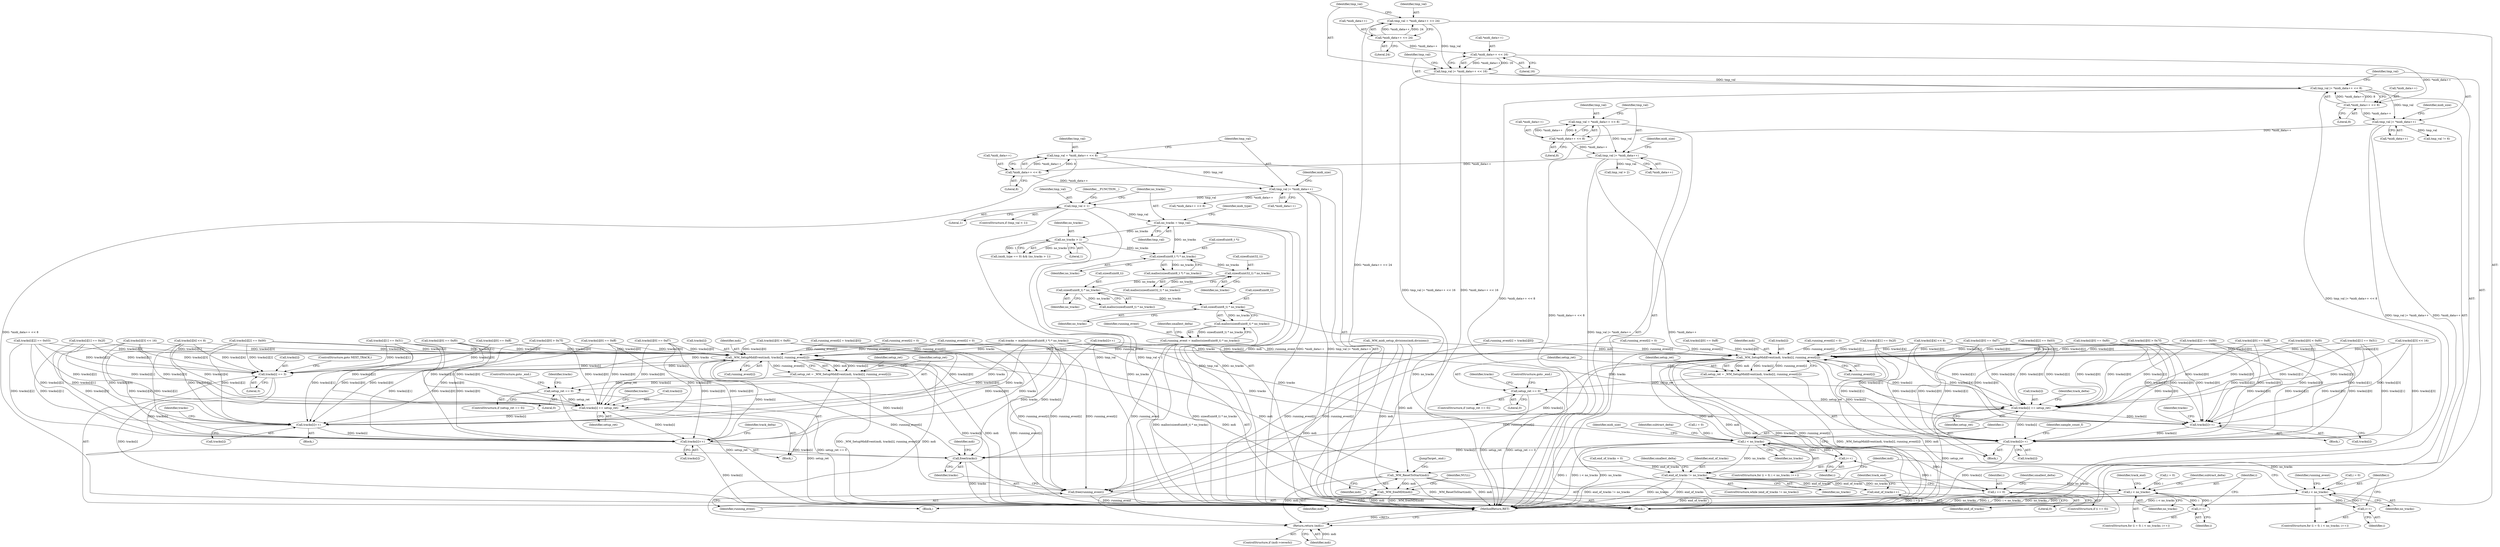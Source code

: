 digraph "0_wildmidi_660b513d99bced8783a4a5984ac2f742c74ebbdd_1@API" {
"1000419" [label="(Call,sizeof(uint8_t) * no_tracks)"];
"1000412" [label="(Call,sizeof(uint8_t) * no_tracks)"];
"1000405" [label="(Call,sizeof(uint32_t) * no_tracks)"];
"1000398" [label="(Call,sizeof(uint8_t *) * no_tracks)"];
"1000344" [label="(Call,no_tracks > 1)"];
"1000336" [label="(Call,no_tracks = tmp_val)"];
"1000324" [label="(Call,tmp_val < 1)"];
"1000315" [label="(Call,tmp_val |= *midi_data++)"];
"1000308" [label="(Call,tmp_val = *midi_data++ << 8)"];
"1000310" [label="(Call,*midi_data++ << 8)"];
"1000284" [label="(Call,tmp_val |= *midi_data++)"];
"1000277" [label="(Call,tmp_val = *midi_data++ << 8)"];
"1000279" [label="(Call,*midi_data++ << 8)"];
"1000256" [label="(Call,tmp_val |= *midi_data++)"];
"1000249" [label="(Call,tmp_val |= *midi_data++ << 8)"];
"1000242" [label="(Call,tmp_val |= *midi_data++ << 16)"];
"1000235" [label="(Call,tmp_val = *midi_data++ << 24)"];
"1000237" [label="(Call,*midi_data++ << 24)"];
"1000244" [label="(Call,*midi_data++ << 16)"];
"1000251" [label="(Call,*midi_data++ << 8)"];
"1000418" [label="(Call,malloc(sizeof(uint8_t) * no_tracks))"];
"1000416" [label="(Call,running_event = malloc(sizeof(uint8_t) * no_tracks))"];
"1000763" [label="(Call,_WM_SetupMidiEvent(mdi, tracks[i], running_event[i]))"];
"1000761" [label="(Call,setup_ret = _WM_SetupMidiEvent(mdi, tracks[i], running_event[i]))"];
"1000772" [label="(Call,setup_ret == 0)"];
"1000926" [label="(Call,tracks[i] += setup_ret)"];
"1000957" [label="(Call,tracks[i]++)"];
"1000983" [label="(Call,tracks[i]++)"];
"1001423" [label="(Call,free(tracks))"];
"1000860" [label="(Call,tracks[i] += 3)"];
"1001412" [label="(Call,_WM_ResetToStart(mdi))"];
"1001429" [label="(Return,return (mdi);)"];
"1001431" [label="(Call,_WM_freeMDI(mdi))"];
"1001421" [label="(Call,free(running_event))"];
"1001086" [label="(Call,_WM_SetupMidiEvent(mdi, tracks[i], running_event[i]))"];
"1001084" [label="(Call,setup_ret = _WM_SetupMidiEvent(mdi, tracks[i], running_event[i]))"];
"1001095" [label="(Call,setup_ret == 0)"];
"1001242" [label="(Call,tracks[i] += setup_ret)"];
"1001278" [label="(Call,tracks[i]++)"];
"1001304" [label="(Call,tracks[i]++)"];
"1000430" [label="(Call,i < no_tracks)"];
"1000433" [label="(Call,i++)"];
"1000648" [label="(Call,i == 0)"];
"1000706" [label="(Call,end_of_tracks != no_tracks)"];
"1000717" [label="(Call,i < no_tracks)"];
"1000720" [label="(Call,i++)"];
"1000853" [label="(Call,end_of_tracks++)"];
"1001071" [label="(Call,i < no_tracks)"];
"1001074" [label="(Call,i++)"];
"1001427" [label="(Identifier,mdi)"];
"1001091" [label="(Call,running_event[i])"];
"1000869" [label="(Call,tracks[i][0] == 0xff)"];
"1000624" [label="(Call,tracks[i]++)"];
"1001278" [label="(Call,tracks[i]++)"];
"1000249" [label="(Call,tmp_val |= *midi_data++ << 8)"];
"1000422" [label="(Identifier,no_tracks)"];
"1000245" [label="(Call,*midi_data++)"];
"1000707" [label="(Identifier,end_of_tracks)"];
"1000392" [label="(Call,_WM_midi_setup_divisions(mdi,divisions))"];
"1000257" [label="(Identifier,tmp_val)"];
"1000250" [label="(Identifier,tmp_val)"];
"1001309" [label="(Identifier,sample_count_f)"];
"1000280" [label="(Call,*midi_data++)"];
"1000406" [label="(Call,sizeof(uint32_t))"];
"1001083" [label="(Block,)"];
"1000725" [label="(Identifier,track_end)"];
"1000772" [label="(Call,setup_ret == 0)"];
"1000830" [label="(Call,tracks[i][0] == 0xff)"];
"1001185" [label="(Call,tracks[i][0] == 0xff)"];
"1001085" [label="(Identifier,setup_ret)"];
"1000717" [label="(Call,i < no_tracks)"];
"1000795" [label="(Call,running_event[i] = tracks[i][0])"];
"1000345" [label="(Identifier,no_tracks)"];
"1001412" [label="(Call,_WM_ResetToStart(mdi))"];
"1000854" [label="(Identifier,end_of_tracks)"];
"1000398" [label="(Call,sizeof(uint8_t *) * no_tracks)"];
"1000419" [label="(Call,sizeof(uint8_t) * no_tracks)"];
"1000930" [label="(Identifier,setup_ret)"];
"1000940" [label="(Block,)"];
"1000278" [label="(Identifier,tmp_val)"];
"1000426" [label="(ControlStructure,for (i = 0; i < no_tracks; i++))"];
"1001429" [label="(Return,return (mdi);)"];
"1000344" [label="(Call,no_tracks > 1)"];
"1000903" [label="(Call,tracks[i][4] << 8)"];
"1000964" [label="(Identifier,tracks)"];
"1001422" [label="(Identifier,running_event)"];
"1000652" [label="(Identifier,smallest_delta)"];
"1000853" [label="(Call,end_of_tracks++)"];
"1000860" [label="(Call,tracks[i] += 3)"];
"1000438" [label="(Identifier,midi_size)"];
"1000771" [label="(ControlStructure,if (setup_ret == 0))"];
"1001211" [label="(Call,tracks[i][3] << 16)"];
"1000434" [label="(Identifier,i)"];
"1001095" [label="(Call,setup_ret == 0)"];
"1000293" [label="(Call,tmp_val > 2)"];
"1001104" [label="(Identifier,tracks)"];
"1000570" [label="(Call,running_event[i] = 0)"];
"1001110" [label="(Call,tracks[i][0] < 0xf0)"];
"1000657" [label="(Identifier,subtract_delta)"];
"1001425" [label="(ControlStructure,if (mdi->reverb))"];
"1000430" [label="(Call,i < no_tracks)"];
"1000340" [label="(Call,(midi_type == 0) && (no_tracks > 1))"];
"1000814" [label="(Call,tracks[i][0] == 0xf7)"];
"1000243" [label="(Identifier,tmp_val)"];
"1001087" [label="(Identifier,mdi)"];
"1001219" [label="(Call,tracks[i][4] << 8)"];
"1000649" [label="(Identifier,i)"];
"1000895" [label="(Call,tracks[i][3] << 16)"];
"1000277" [label="(Call,tmp_val = *midi_data++ << 8)"];
"1000865" [label="(ControlStructure,goto NEXT_TRACK;)"];
"1000286" [label="(Call,*midi_data++)"];
"1000719" [label="(Identifier,no_tracks)"];
"1001137" [label="(Call,tracks[i][0] == 0xf7)"];
"1000647" [label="(ControlStructure,if (i == 0))"];
"1000236" [label="(Identifier,tmp_val)"];
"1000418" [label="(Call,malloc(sizeof(uint8_t) * no_tracks))"];
"1000309" [label="(Identifier,tmp_val)"];
"1000283" [label="(Literal,8)"];
"1001086" [label="(Call,_WM_SetupMidiEvent(mdi, tracks[i], running_event[i]))"];
"1001423" [label="(Call,free(tracks))"];
"1001097" [label="(Literal,0)"];
"1000761" [label="(Call,setup_ret = _WM_SetupMidiEvent(mdi, tracks[i], running_event[i]))"];
"1000329" [label="(Identifier,__FUNCTION__)"];
"1000290" [label="(Identifier,midi_size)"];
"1000958" [label="(Call,tracks[i])"];
"1000714" [label="(Call,i = 0)"];
"1000412" [label="(Call,sizeof(uint8_t) * no_tracks)"];
"1000417" [label="(Identifier,running_event)"];
"1001161" [label="(Call,tracks[i][1] == 0x2f)"];
"1001243" [label="(Call,tracks[i])"];
"1000323" [label="(ControlStructure,if (tmp_val < 1))"];
"1000427" [label="(Call,i = 0)"];
"1001084" [label="(Call,setup_ret = _WM_SetupMidiEvent(mdi, tracks[i], running_event[i]))"];
"1000432" [label="(Identifier,no_tracks)"];
"1000411" [label="(Call,malloc(sizeof(uint8_t) * no_tracks))"];
"1001435" [label="(MethodReturn,RET)"];
"1001434" [label="(Identifier,NULL)"];
"1001077" [label="(Call,running_event[i] = 0)"];
"1000346" [label="(Literal,1)"];
"1001242" [label="(Call,tracks[i] += setup_ret)"];
"1000399" [label="(Call,sizeof(uint8_t *))"];
"1000284" [label="(Call,tmp_val |= *midi_data++)"];
"1001193" [label="(Call,tracks[i][1] == 0x51)"];
"1001068" [label="(Call,i = 0)"];
"1000244" [label="(Call,*midi_data++ << 16)"];
"1000235" [label="(Call,tmp_val = *midi_data++ << 24)"];
"1000237" [label="(Call,*midi_data++ << 24)"];
"1000989" [label="(Identifier,track_delta)"];
"1001153" [label="(Call,tracks[i][0] == 0xff)"];
"1001246" [label="(Identifier,setup_ret)"];
"1000342" [label="(Identifier,midi_type)"];
"1000251" [label="(Call,*midi_data++ << 8)"];
"1001249" [label="(Identifier,track_delta)"];
"1000324" [label="(Call,tmp_val < 1)"];
"1000762" [label="(Identifier,setup_ret)"];
"1000401" [label="(Identifier,no_tracks)"];
"1000129" [label="(Call,end_of_tracks = 0)"];
"1000311" [label="(Call,*midi_data++)"];
"1000845" [label="(Call,tracks[i][2] == 0x00)"];
"1000773" [label="(Identifier,setup_ret)"];
"1000852" [label="(Block,)"];
"1000774" [label="(Literal,0)"];
"1000424" [label="(Identifier,smallest_delta)"];
"1000413" [label="(Call,sizeof(uint8_t))"];
"1001368" [label="(Identifier,mdi)"];
"1000315" [label="(Call,tmp_val |= *midi_data++)"];
"1000279" [label="(Call,*midi_data++ << 8)"];
"1000317" [label="(Call,*midi_data++)"];
"1000122" [label="(Block,)"];
"1000708" [label="(Identifier,no_tracks)"];
"1000957" [label="(Call,tracks[i]++)"];
"1000711" [label="(Identifier,smallest_delta)"];
"1000395" [label="(Call,tracks = malloc(sizeof(uint8_t *) * no_tracks))"];
"1000256" [label="(Call,tmp_val |= *midi_data++)"];
"1000648" [label="(Call,i == 0)"];
"1000358" [label="(Call,*midi_data++ << 8)"];
"1000861" [label="(Call,tracks[i])"];
"1001200" [label="(Call,tracks[i][2] == 0x03)"];
"1000314" [label="(Literal,8)"];
"1000926" [label="(Call,tracks[i] += setup_ret)"];
"1001099" [label="(ControlStructure,goto _end;)"];
"1000338" [label="(Identifier,tmp_val)"];
"1001424" [label="(Identifier,tracks)"];
"1000713" [label="(ControlStructure,for (i = 0; i < no_tracks; i++))"];
"1001075" [label="(Identifier,i)"];
"1001101" [label="(Call,tracks[i][0] > 0x7f)"];
"1001118" [label="(Call,running_event[i] = tracks[i][0])"];
"1000310" [label="(Call,*midi_data++ << 8)"];
"1000822" [label="(Call,running_event[i] = 0)"];
"1001431" [label="(Call,_WM_freeMDI(mdi))"];
"1000807" [label="(Call,tracks[i][0] == 0xf0)"];
"1000927" [label="(Call,tracks[i])"];
"1001261" [label="(Block,)"];
"1000650" [label="(Literal,0)"];
"1000778" [label="(Call,tracks[i][0] > 0x7f)"];
"1000983" [label="(Call,tracks[i]++)"];
"1000325" [label="(Identifier,tmp_val)"];
"1001413" [label="(Identifier,mdi)"];
"1000431" [label="(Identifier,i)"];
"1001009" [label="(Identifier,subtract_delta)"];
"1000248" [label="(Literal,16)"];
"1000877" [label="(Call,tracks[i][1] == 0x51)"];
"1000864" [label="(Literal,3)"];
"1001168" [label="(Call,tracks[i][2] == 0x00)"];
"1000705" [label="(ControlStructure,while (end_of_tracks != no_tracks))"];
"1001096" [label="(Identifier,setup_ret)"];
"1001072" [label="(Identifier,i)"];
"1000397" [label="(Call,malloc(sizeof(uint8_t *) * no_tracks))"];
"1000768" [label="(Call,running_event[i])"];
"1000765" [label="(Call,tracks[i])"];
"1000781" [label="(Identifier,tracks)"];
"1000326" [label="(Literal,1)"];
"1000706" [label="(Call,end_of_tracks != no_tracks)"];
"1000265" [label="(Call,tmp_val != 6)"];
"1000433" [label="(Call,i++)"];
"1001071" [label="(Call,i < no_tracks)"];
"1000984" [label="(Call,tracks[i])"];
"1001130" [label="(Call,tracks[i][0] == 0xf0)"];
"1000415" [label="(Identifier,no_tracks)"];
"1000720" [label="(Call,i++)"];
"1000416" [label="(Call,running_event = malloc(sizeof(uint8_t) * no_tracks))"];
"1001304" [label="(Call,tracks[i]++)"];
"1000760" [label="(Block,)"];
"1001432" [label="(Identifier,mdi)"];
"1000935" [label="(Identifier,tracks)"];
"1000884" [label="(Call,tracks[i][2] == 0x03)"];
"1000776" [label="(ControlStructure,goto _end;)"];
"1001279" [label="(Call,tracks[i])"];
"1001067" [label="(ControlStructure,for (i = 0; i < no_tracks; i++))"];
"1001414" [label="(JumpTarget,_end:)"];
"1000838" [label="(Call,tracks[i][1] == 0x2f)"];
"1001430" [label="(Identifier,mdi)"];
"1001079" [label="(Identifier,running_event)"];
"1000242" [label="(Call,tmp_val |= *midi_data++ << 16)"];
"1000857" [label="(Identifier,track_end)"];
"1001088" [label="(Call,tracks[i])"];
"1000262" [label="(Identifier,midi_size)"];
"1001094" [label="(ControlStructure,if (setup_ret == 0))"];
"1000763" [label="(Call,_WM_SetupMidiEvent(mdi, tracks[i], running_event[i]))"];
"1001073" [label="(Identifier,no_tracks)"];
"1000258" [label="(Call,*midi_data++)"];
"1001421" [label="(Call,free(running_event))"];
"1000787" [label="(Call,tracks[i][0] < 0xf0)"];
"1000404" [label="(Call,malloc(sizeof(uint32_t) * no_tracks))"];
"1000721" [label="(Identifier,i)"];
"1000241" [label="(Literal,24)"];
"1000238" [label="(Call,*midi_data++)"];
"1000408" [label="(Identifier,no_tracks)"];
"1000337" [label="(Identifier,no_tracks)"];
"1000308" [label="(Call,tmp_val = *midi_data++ << 8)"];
"1001305" [label="(Call,tracks[i])"];
"1001285" [label="(Identifier,tracks)"];
"1000316" [label="(Identifier,tmp_val)"];
"1000321" [label="(Identifier,midi_size)"];
"1000285" [label="(Identifier,tmp_val)"];
"1000252" [label="(Call,*midi_data++)"];
"1000718" [label="(Identifier,i)"];
"1000336" [label="(Call,no_tracks = tmp_val)"];
"1001145" [label="(Call,running_event[i] = 0)"];
"1001074" [label="(Call,i++)"];
"1000420" [label="(Call,sizeof(uint8_t))"];
"1000764" [label="(Identifier,mdi)"];
"1000255" [label="(Literal,8)"];
"1000405" [label="(Call,sizeof(uint32_t) * no_tracks)"];
"1000419" -> "1000418"  [label="AST: "];
"1000419" -> "1000422"  [label="CFG: "];
"1000420" -> "1000419"  [label="AST: "];
"1000422" -> "1000419"  [label="AST: "];
"1000418" -> "1000419"  [label="CFG: "];
"1000419" -> "1000418"  [label="DDG: no_tracks"];
"1000412" -> "1000419"  [label="DDG: no_tracks"];
"1000419" -> "1000430"  [label="DDG: no_tracks"];
"1000412" -> "1000411"  [label="AST: "];
"1000412" -> "1000415"  [label="CFG: "];
"1000413" -> "1000412"  [label="AST: "];
"1000415" -> "1000412"  [label="AST: "];
"1000411" -> "1000412"  [label="CFG: "];
"1000412" -> "1000411"  [label="DDG: no_tracks"];
"1000405" -> "1000412"  [label="DDG: no_tracks"];
"1000405" -> "1000404"  [label="AST: "];
"1000405" -> "1000408"  [label="CFG: "];
"1000406" -> "1000405"  [label="AST: "];
"1000408" -> "1000405"  [label="AST: "];
"1000404" -> "1000405"  [label="CFG: "];
"1000405" -> "1000404"  [label="DDG: no_tracks"];
"1000398" -> "1000405"  [label="DDG: no_tracks"];
"1000398" -> "1000397"  [label="AST: "];
"1000398" -> "1000401"  [label="CFG: "];
"1000399" -> "1000398"  [label="AST: "];
"1000401" -> "1000398"  [label="AST: "];
"1000397" -> "1000398"  [label="CFG: "];
"1000398" -> "1000397"  [label="DDG: no_tracks"];
"1000344" -> "1000398"  [label="DDG: no_tracks"];
"1000336" -> "1000398"  [label="DDG: no_tracks"];
"1000344" -> "1000340"  [label="AST: "];
"1000344" -> "1000346"  [label="CFG: "];
"1000345" -> "1000344"  [label="AST: "];
"1000346" -> "1000344"  [label="AST: "];
"1000340" -> "1000344"  [label="CFG: "];
"1000344" -> "1001435"  [label="DDG: no_tracks"];
"1000344" -> "1000340"  [label="DDG: no_tracks"];
"1000344" -> "1000340"  [label="DDG: 1"];
"1000336" -> "1000344"  [label="DDG: no_tracks"];
"1000336" -> "1000122"  [label="AST: "];
"1000336" -> "1000338"  [label="CFG: "];
"1000337" -> "1000336"  [label="AST: "];
"1000338" -> "1000336"  [label="AST: "];
"1000342" -> "1000336"  [label="CFG: "];
"1000336" -> "1001435"  [label="DDG: tmp_val"];
"1000336" -> "1001435"  [label="DDG: no_tracks"];
"1000324" -> "1000336"  [label="DDG: tmp_val"];
"1000324" -> "1000323"  [label="AST: "];
"1000324" -> "1000326"  [label="CFG: "];
"1000325" -> "1000324"  [label="AST: "];
"1000326" -> "1000324"  [label="AST: "];
"1000329" -> "1000324"  [label="CFG: "];
"1000337" -> "1000324"  [label="CFG: "];
"1000324" -> "1001435"  [label="DDG: tmp_val < 1"];
"1000324" -> "1001435"  [label="DDG: tmp_val"];
"1000315" -> "1000324"  [label="DDG: tmp_val"];
"1000315" -> "1000122"  [label="AST: "];
"1000315" -> "1000317"  [label="CFG: "];
"1000316" -> "1000315"  [label="AST: "];
"1000317" -> "1000315"  [label="AST: "];
"1000321" -> "1000315"  [label="CFG: "];
"1000315" -> "1001435"  [label="DDG: tmp_val |= *midi_data++"];
"1000315" -> "1001435"  [label="DDG: *midi_data++"];
"1000308" -> "1000315"  [label="DDG: tmp_val"];
"1000310" -> "1000315"  [label="DDG: *midi_data++"];
"1000315" -> "1000358"  [label="DDG: *midi_data++"];
"1000308" -> "1000122"  [label="AST: "];
"1000308" -> "1000310"  [label="CFG: "];
"1000309" -> "1000308"  [label="AST: "];
"1000310" -> "1000308"  [label="AST: "];
"1000316" -> "1000308"  [label="CFG: "];
"1000308" -> "1001435"  [label="DDG: *midi_data++ << 8"];
"1000310" -> "1000308"  [label="DDG: *midi_data++"];
"1000310" -> "1000308"  [label="DDG: 8"];
"1000310" -> "1000314"  [label="CFG: "];
"1000311" -> "1000310"  [label="AST: "];
"1000314" -> "1000310"  [label="AST: "];
"1000284" -> "1000310"  [label="DDG: *midi_data++"];
"1000284" -> "1000122"  [label="AST: "];
"1000284" -> "1000286"  [label="CFG: "];
"1000285" -> "1000284"  [label="AST: "];
"1000286" -> "1000284"  [label="AST: "];
"1000290" -> "1000284"  [label="CFG: "];
"1000284" -> "1001435"  [label="DDG: *midi_data++"];
"1000284" -> "1001435"  [label="DDG: tmp_val |= *midi_data++"];
"1000277" -> "1000284"  [label="DDG: tmp_val"];
"1000279" -> "1000284"  [label="DDG: *midi_data++"];
"1000284" -> "1000293"  [label="DDG: tmp_val"];
"1000277" -> "1000122"  [label="AST: "];
"1000277" -> "1000279"  [label="CFG: "];
"1000278" -> "1000277"  [label="AST: "];
"1000279" -> "1000277"  [label="AST: "];
"1000285" -> "1000277"  [label="CFG: "];
"1000277" -> "1001435"  [label="DDG: *midi_data++ << 8"];
"1000279" -> "1000277"  [label="DDG: *midi_data++"];
"1000279" -> "1000277"  [label="DDG: 8"];
"1000279" -> "1000283"  [label="CFG: "];
"1000280" -> "1000279"  [label="AST: "];
"1000283" -> "1000279"  [label="AST: "];
"1000256" -> "1000279"  [label="DDG: *midi_data++"];
"1000256" -> "1000122"  [label="AST: "];
"1000256" -> "1000258"  [label="CFG: "];
"1000257" -> "1000256"  [label="AST: "];
"1000258" -> "1000256"  [label="AST: "];
"1000262" -> "1000256"  [label="CFG: "];
"1000256" -> "1001435"  [label="DDG: *midi_data++"];
"1000256" -> "1001435"  [label="DDG: tmp_val |= *midi_data++"];
"1000249" -> "1000256"  [label="DDG: tmp_val"];
"1000251" -> "1000256"  [label="DDG: *midi_data++"];
"1000256" -> "1000265"  [label="DDG: tmp_val"];
"1000249" -> "1000122"  [label="AST: "];
"1000249" -> "1000251"  [label="CFG: "];
"1000250" -> "1000249"  [label="AST: "];
"1000251" -> "1000249"  [label="AST: "];
"1000257" -> "1000249"  [label="CFG: "];
"1000249" -> "1001435"  [label="DDG: *midi_data++ << 8"];
"1000249" -> "1001435"  [label="DDG: tmp_val |= *midi_data++ << 8"];
"1000242" -> "1000249"  [label="DDG: tmp_val"];
"1000251" -> "1000249"  [label="DDG: *midi_data++"];
"1000251" -> "1000249"  [label="DDG: 8"];
"1000242" -> "1000122"  [label="AST: "];
"1000242" -> "1000244"  [label="CFG: "];
"1000243" -> "1000242"  [label="AST: "];
"1000244" -> "1000242"  [label="AST: "];
"1000250" -> "1000242"  [label="CFG: "];
"1000242" -> "1001435"  [label="DDG: tmp_val |= *midi_data++ << 16"];
"1000242" -> "1001435"  [label="DDG: *midi_data++ << 16"];
"1000235" -> "1000242"  [label="DDG: tmp_val"];
"1000244" -> "1000242"  [label="DDG: *midi_data++"];
"1000244" -> "1000242"  [label="DDG: 16"];
"1000235" -> "1000122"  [label="AST: "];
"1000235" -> "1000237"  [label="CFG: "];
"1000236" -> "1000235"  [label="AST: "];
"1000237" -> "1000235"  [label="AST: "];
"1000243" -> "1000235"  [label="CFG: "];
"1000235" -> "1001435"  [label="DDG: *midi_data++ << 24"];
"1000237" -> "1000235"  [label="DDG: *midi_data++"];
"1000237" -> "1000235"  [label="DDG: 24"];
"1000237" -> "1000241"  [label="CFG: "];
"1000238" -> "1000237"  [label="AST: "];
"1000241" -> "1000237"  [label="AST: "];
"1000237" -> "1000244"  [label="DDG: *midi_data++"];
"1000244" -> "1000248"  [label="CFG: "];
"1000245" -> "1000244"  [label="AST: "];
"1000248" -> "1000244"  [label="AST: "];
"1000244" -> "1000251"  [label="DDG: *midi_data++"];
"1000251" -> "1000255"  [label="CFG: "];
"1000252" -> "1000251"  [label="AST: "];
"1000255" -> "1000251"  [label="AST: "];
"1000418" -> "1000416"  [label="AST: "];
"1000416" -> "1000418"  [label="CFG: "];
"1000418" -> "1001435"  [label="DDG: sizeof(uint8_t) * no_tracks"];
"1000418" -> "1000416"  [label="DDG: sizeof(uint8_t) * no_tracks"];
"1000416" -> "1000122"  [label="AST: "];
"1000417" -> "1000416"  [label="AST: "];
"1000424" -> "1000416"  [label="CFG: "];
"1000416" -> "1001435"  [label="DDG: malloc(sizeof(uint8_t) * no_tracks)"];
"1000416" -> "1000763"  [label="DDG: running_event"];
"1000416" -> "1001086"  [label="DDG: running_event"];
"1000416" -> "1001421"  [label="DDG: running_event"];
"1000763" -> "1000761"  [label="AST: "];
"1000763" -> "1000768"  [label="CFG: "];
"1000764" -> "1000763"  [label="AST: "];
"1000765" -> "1000763"  [label="AST: "];
"1000768" -> "1000763"  [label="AST: "];
"1000761" -> "1000763"  [label="CFG: "];
"1000763" -> "1001435"  [label="DDG: mdi"];
"1000763" -> "1001435"  [label="DDG: tracks[i]"];
"1000763" -> "1001435"  [label="DDG: running_event[i]"];
"1000763" -> "1000761"  [label="DDG: mdi"];
"1000763" -> "1000761"  [label="DDG: tracks[i]"];
"1000763" -> "1000761"  [label="DDG: running_event[i]"];
"1000392" -> "1000763"  [label="DDG: mdi"];
"1000395" -> "1000763"  [label="DDG: tracks"];
"1000983" -> "1000763"  [label="DDG: tracks[i]"];
"1000807" -> "1000763"  [label="DDG: tracks[i][0]"];
"1000869" -> "1000763"  [label="DDG: tracks[i][0]"];
"1000884" -> "1000763"  [label="DDG: tracks[i][2]"];
"1000845" -> "1000763"  [label="DDG: tracks[i][2]"];
"1000814" -> "1000763"  [label="DDG: tracks[i][0]"];
"1000624" -> "1000763"  [label="DDG: tracks[i]"];
"1000838" -> "1000763"  [label="DDG: tracks[i][1]"];
"1000895" -> "1000763"  [label="DDG: tracks[i][3]"];
"1000778" -> "1000763"  [label="DDG: tracks[i][0]"];
"1000860" -> "1000763"  [label="DDG: tracks[i]"];
"1000830" -> "1000763"  [label="DDG: tracks[i][0]"];
"1000877" -> "1000763"  [label="DDG: tracks[i][1]"];
"1000903" -> "1000763"  [label="DDG: tracks[i][4]"];
"1000787" -> "1000763"  [label="DDG: tracks[i][0]"];
"1000570" -> "1000763"  [label="DDG: running_event[i]"];
"1000795" -> "1000763"  [label="DDG: running_event[i]"];
"1000822" -> "1000763"  [label="DDG: running_event[i]"];
"1000763" -> "1000860"  [label="DDG: tracks[i]"];
"1000763" -> "1000926"  [label="DDG: tracks[i]"];
"1000763" -> "1001412"  [label="DDG: mdi"];
"1000763" -> "1001421"  [label="DDG: running_event[i]"];
"1000763" -> "1001423"  [label="DDG: tracks[i]"];
"1000763" -> "1001429"  [label="DDG: mdi"];
"1000763" -> "1001431"  [label="DDG: mdi"];
"1000761" -> "1000760"  [label="AST: "];
"1000762" -> "1000761"  [label="AST: "];
"1000773" -> "1000761"  [label="CFG: "];
"1000761" -> "1001435"  [label="DDG: _WM_SetupMidiEvent(mdi, tracks[i], running_event[i])"];
"1000761" -> "1000772"  [label="DDG: setup_ret"];
"1000772" -> "1000771"  [label="AST: "];
"1000772" -> "1000774"  [label="CFG: "];
"1000773" -> "1000772"  [label="AST: "];
"1000774" -> "1000772"  [label="AST: "];
"1000776" -> "1000772"  [label="CFG: "];
"1000781" -> "1000772"  [label="CFG: "];
"1000772" -> "1001435"  [label="DDG: setup_ret"];
"1000772" -> "1001435"  [label="DDG: setup_ret == 0"];
"1000772" -> "1000926"  [label="DDG: setup_ret"];
"1000926" -> "1000760"  [label="AST: "];
"1000926" -> "1000930"  [label="CFG: "];
"1000927" -> "1000926"  [label="AST: "];
"1000930" -> "1000926"  [label="AST: "];
"1000935" -> "1000926"  [label="CFG: "];
"1000926" -> "1001435"  [label="DDG: setup_ret"];
"1000395" -> "1000926"  [label="DDG: tracks"];
"1000807" -> "1000926"  [label="DDG: tracks[i][0]"];
"1000869" -> "1000926"  [label="DDG: tracks[i][0]"];
"1000884" -> "1000926"  [label="DDG: tracks[i][2]"];
"1000845" -> "1000926"  [label="DDG: tracks[i][2]"];
"1000814" -> "1000926"  [label="DDG: tracks[i][0]"];
"1000838" -> "1000926"  [label="DDG: tracks[i][1]"];
"1000895" -> "1000926"  [label="DDG: tracks[i][3]"];
"1000778" -> "1000926"  [label="DDG: tracks[i][0]"];
"1000877" -> "1000926"  [label="DDG: tracks[i][1]"];
"1000903" -> "1000926"  [label="DDG: tracks[i][4]"];
"1000787" -> "1000926"  [label="DDG: tracks[i][0]"];
"1000926" -> "1000957"  [label="DDG: tracks[i]"];
"1000926" -> "1000983"  [label="DDG: tracks[i]"];
"1000957" -> "1000940"  [label="AST: "];
"1000957" -> "1000958"  [label="CFG: "];
"1000958" -> "1000957"  [label="AST: "];
"1000964" -> "1000957"  [label="CFG: "];
"1000395" -> "1000957"  [label="DDG: tracks"];
"1000807" -> "1000957"  [label="DDG: tracks[i][0]"];
"1000869" -> "1000957"  [label="DDG: tracks[i][0]"];
"1000884" -> "1000957"  [label="DDG: tracks[i][2]"];
"1000845" -> "1000957"  [label="DDG: tracks[i][2]"];
"1000814" -> "1000957"  [label="DDG: tracks[i][0]"];
"1000838" -> "1000957"  [label="DDG: tracks[i][1]"];
"1000895" -> "1000957"  [label="DDG: tracks[i][3]"];
"1000778" -> "1000957"  [label="DDG: tracks[i][0]"];
"1000877" -> "1000957"  [label="DDG: tracks[i][1]"];
"1000903" -> "1000957"  [label="DDG: tracks[i][4]"];
"1000787" -> "1000957"  [label="DDG: tracks[i][0]"];
"1000957" -> "1000983"  [label="DDG: tracks[i]"];
"1000983" -> "1000760"  [label="AST: "];
"1000983" -> "1000984"  [label="CFG: "];
"1000984" -> "1000983"  [label="AST: "];
"1000989" -> "1000983"  [label="CFG: "];
"1000983" -> "1001435"  [label="DDG: tracks[i]"];
"1000395" -> "1000983"  [label="DDG: tracks"];
"1000807" -> "1000983"  [label="DDG: tracks[i][0]"];
"1000869" -> "1000983"  [label="DDG: tracks[i][0]"];
"1000884" -> "1000983"  [label="DDG: tracks[i][2]"];
"1000845" -> "1000983"  [label="DDG: tracks[i][2]"];
"1000814" -> "1000983"  [label="DDG: tracks[i][0]"];
"1000838" -> "1000983"  [label="DDG: tracks[i][1]"];
"1000895" -> "1000983"  [label="DDG: tracks[i][3]"];
"1000778" -> "1000983"  [label="DDG: tracks[i][0]"];
"1000877" -> "1000983"  [label="DDG: tracks[i][1]"];
"1000903" -> "1000983"  [label="DDG: tracks[i][4]"];
"1000787" -> "1000983"  [label="DDG: tracks[i][0]"];
"1000983" -> "1001423"  [label="DDG: tracks[i]"];
"1001423" -> "1000122"  [label="AST: "];
"1001423" -> "1001424"  [label="CFG: "];
"1001424" -> "1001423"  [label="AST: "];
"1001427" -> "1001423"  [label="CFG: "];
"1001423" -> "1001435"  [label="DDG: tracks"];
"1000395" -> "1001423"  [label="DDG: tracks"];
"1001086" -> "1001423"  [label="DDG: tracks[i]"];
"1000624" -> "1001423"  [label="DDG: tracks[i]"];
"1001304" -> "1001423"  [label="DDG: tracks[i]"];
"1000860" -> "1001423"  [label="DDG: tracks[i]"];
"1000860" -> "1000852"  [label="AST: "];
"1000860" -> "1000864"  [label="CFG: "];
"1000861" -> "1000860"  [label="AST: "];
"1000864" -> "1000860"  [label="AST: "];
"1000865" -> "1000860"  [label="CFG: "];
"1000860" -> "1001435"  [label="DDG: tracks[i]"];
"1000395" -> "1000860"  [label="DDG: tracks"];
"1000884" -> "1000860"  [label="DDG: tracks[i][2]"];
"1000845" -> "1000860"  [label="DDG: tracks[i][2]"];
"1000838" -> "1000860"  [label="DDG: tracks[i][1]"];
"1000895" -> "1000860"  [label="DDG: tracks[i][3]"];
"1000830" -> "1000860"  [label="DDG: tracks[i][0]"];
"1000877" -> "1000860"  [label="DDG: tracks[i][1]"];
"1000903" -> "1000860"  [label="DDG: tracks[i][4]"];
"1001412" -> "1000122"  [label="AST: "];
"1001412" -> "1001413"  [label="CFG: "];
"1001413" -> "1001412"  [label="AST: "];
"1001414" -> "1001412"  [label="CFG: "];
"1001412" -> "1001435"  [label="DDG: _WM_ResetToStart(mdi)"];
"1001412" -> "1001435"  [label="DDG: mdi"];
"1001086" -> "1001412"  [label="DDG: mdi"];
"1000392" -> "1001412"  [label="DDG: mdi"];
"1001412" -> "1001429"  [label="DDG: mdi"];
"1001412" -> "1001431"  [label="DDG: mdi"];
"1001429" -> "1001425"  [label="AST: "];
"1001429" -> "1001430"  [label="CFG: "];
"1001430" -> "1001429"  [label="AST: "];
"1001435" -> "1001429"  [label="CFG: "];
"1001429" -> "1001435"  [label="DDG: <RET>"];
"1001430" -> "1001429"  [label="DDG: mdi"];
"1001086" -> "1001429"  [label="DDG: mdi"];
"1000392" -> "1001429"  [label="DDG: mdi"];
"1001431" -> "1000122"  [label="AST: "];
"1001431" -> "1001432"  [label="CFG: "];
"1001432" -> "1001431"  [label="AST: "];
"1001434" -> "1001431"  [label="CFG: "];
"1001431" -> "1001435"  [label="DDG: mdi"];
"1001431" -> "1001435"  [label="DDG: _WM_freeMDI(mdi)"];
"1001086" -> "1001431"  [label="DDG: mdi"];
"1000392" -> "1001431"  [label="DDG: mdi"];
"1001421" -> "1000122"  [label="AST: "];
"1001421" -> "1001422"  [label="CFG: "];
"1001422" -> "1001421"  [label="AST: "];
"1001424" -> "1001421"  [label="CFG: "];
"1001421" -> "1001435"  [label="DDG: running_event"];
"1000570" -> "1001421"  [label="DDG: running_event[i]"];
"1000795" -> "1001421"  [label="DDG: running_event[i]"];
"1001145" -> "1001421"  [label="DDG: running_event[i]"];
"1000822" -> "1001421"  [label="DDG: running_event[i]"];
"1001086" -> "1001421"  [label="DDG: running_event[i]"];
"1001118" -> "1001421"  [label="DDG: running_event[i]"];
"1001086" -> "1001084"  [label="AST: "];
"1001086" -> "1001091"  [label="CFG: "];
"1001087" -> "1001086"  [label="AST: "];
"1001088" -> "1001086"  [label="AST: "];
"1001091" -> "1001086"  [label="AST: "];
"1001084" -> "1001086"  [label="CFG: "];
"1001086" -> "1001435"  [label="DDG: mdi"];
"1001086" -> "1001435"  [label="DDG: tracks[i]"];
"1001086" -> "1001435"  [label="DDG: running_event[i]"];
"1001086" -> "1001084"  [label="DDG: mdi"];
"1001086" -> "1001084"  [label="DDG: tracks[i]"];
"1001086" -> "1001084"  [label="DDG: running_event[i]"];
"1000392" -> "1001086"  [label="DDG: mdi"];
"1000395" -> "1001086"  [label="DDG: tracks"];
"1001185" -> "1001086"  [label="DDG: tracks[i][0]"];
"1001153" -> "1001086"  [label="DDG: tracks[i][0]"];
"1001168" -> "1001086"  [label="DDG: tracks[i][2]"];
"1001219" -> "1001086"  [label="DDG: tracks[i][4]"];
"1000624" -> "1001086"  [label="DDG: tracks[i]"];
"1001211" -> "1001086"  [label="DDG: tracks[i][3]"];
"1001304" -> "1001086"  [label="DDG: tracks[i]"];
"1001161" -> "1001086"  [label="DDG: tracks[i][1]"];
"1001193" -> "1001086"  [label="DDG: tracks[i][1]"];
"1001200" -> "1001086"  [label="DDG: tracks[i][2]"];
"1001137" -> "1001086"  [label="DDG: tracks[i][0]"];
"1001101" -> "1001086"  [label="DDG: tracks[i][0]"];
"1001130" -> "1001086"  [label="DDG: tracks[i][0]"];
"1001110" -> "1001086"  [label="DDG: tracks[i][0]"];
"1001145" -> "1001086"  [label="DDG: running_event[i]"];
"1001077" -> "1001086"  [label="DDG: running_event[i]"];
"1001118" -> "1001086"  [label="DDG: running_event[i]"];
"1001086" -> "1001242"  [label="DDG: tracks[i]"];
"1001084" -> "1001083"  [label="AST: "];
"1001085" -> "1001084"  [label="AST: "];
"1001096" -> "1001084"  [label="CFG: "];
"1001084" -> "1001435"  [label="DDG: _WM_SetupMidiEvent(mdi, tracks[i], running_event[i])"];
"1001084" -> "1001095"  [label="DDG: setup_ret"];
"1001095" -> "1001094"  [label="AST: "];
"1001095" -> "1001097"  [label="CFG: "];
"1001096" -> "1001095"  [label="AST: "];
"1001097" -> "1001095"  [label="AST: "];
"1001099" -> "1001095"  [label="CFG: "];
"1001104" -> "1001095"  [label="CFG: "];
"1001095" -> "1001435"  [label="DDG: setup_ret"];
"1001095" -> "1001435"  [label="DDG: setup_ret == 0"];
"1001095" -> "1001242"  [label="DDG: setup_ret"];
"1001242" -> "1001083"  [label="AST: "];
"1001242" -> "1001246"  [label="CFG: "];
"1001243" -> "1001242"  [label="AST: "];
"1001246" -> "1001242"  [label="AST: "];
"1001249" -> "1001242"  [label="CFG: "];
"1001242" -> "1001435"  [label="DDG: setup_ret"];
"1000395" -> "1001242"  [label="DDG: tracks"];
"1001185" -> "1001242"  [label="DDG: tracks[i][0]"];
"1001168" -> "1001242"  [label="DDG: tracks[i][2]"];
"1001219" -> "1001242"  [label="DDG: tracks[i][4]"];
"1001211" -> "1001242"  [label="DDG: tracks[i][3]"];
"1001161" -> "1001242"  [label="DDG: tracks[i][1]"];
"1001193" -> "1001242"  [label="DDG: tracks[i][1]"];
"1001200" -> "1001242"  [label="DDG: tracks[i][2]"];
"1001137" -> "1001242"  [label="DDG: tracks[i][0]"];
"1001101" -> "1001242"  [label="DDG: tracks[i][0]"];
"1001130" -> "1001242"  [label="DDG: tracks[i][0]"];
"1001110" -> "1001242"  [label="DDG: tracks[i][0]"];
"1001242" -> "1001278"  [label="DDG: tracks[i]"];
"1001242" -> "1001304"  [label="DDG: tracks[i]"];
"1001278" -> "1001261"  [label="AST: "];
"1001278" -> "1001279"  [label="CFG: "];
"1001279" -> "1001278"  [label="AST: "];
"1001285" -> "1001278"  [label="CFG: "];
"1000395" -> "1001278"  [label="DDG: tracks"];
"1001185" -> "1001278"  [label="DDG: tracks[i][0]"];
"1001168" -> "1001278"  [label="DDG: tracks[i][2]"];
"1001219" -> "1001278"  [label="DDG: tracks[i][4]"];
"1001211" -> "1001278"  [label="DDG: tracks[i][3]"];
"1001161" -> "1001278"  [label="DDG: tracks[i][1]"];
"1001193" -> "1001278"  [label="DDG: tracks[i][1]"];
"1001200" -> "1001278"  [label="DDG: tracks[i][2]"];
"1001137" -> "1001278"  [label="DDG: tracks[i][0]"];
"1001101" -> "1001278"  [label="DDG: tracks[i][0]"];
"1001130" -> "1001278"  [label="DDG: tracks[i][0]"];
"1001110" -> "1001278"  [label="DDG: tracks[i][0]"];
"1001278" -> "1001304"  [label="DDG: tracks[i]"];
"1001304" -> "1001083"  [label="AST: "];
"1001304" -> "1001305"  [label="CFG: "];
"1001305" -> "1001304"  [label="AST: "];
"1001309" -> "1001304"  [label="CFG: "];
"1001304" -> "1001435"  [label="DDG: tracks[i]"];
"1000395" -> "1001304"  [label="DDG: tracks"];
"1001185" -> "1001304"  [label="DDG: tracks[i][0]"];
"1001168" -> "1001304"  [label="DDG: tracks[i][2]"];
"1001219" -> "1001304"  [label="DDG: tracks[i][4]"];
"1001211" -> "1001304"  [label="DDG: tracks[i][3]"];
"1001161" -> "1001304"  [label="DDG: tracks[i][1]"];
"1001193" -> "1001304"  [label="DDG: tracks[i][1]"];
"1001200" -> "1001304"  [label="DDG: tracks[i][2]"];
"1001137" -> "1001304"  [label="DDG: tracks[i][0]"];
"1001101" -> "1001304"  [label="DDG: tracks[i][0]"];
"1001130" -> "1001304"  [label="DDG: tracks[i][0]"];
"1001110" -> "1001304"  [label="DDG: tracks[i][0]"];
"1000430" -> "1000426"  [label="AST: "];
"1000430" -> "1000432"  [label="CFG: "];
"1000431" -> "1000430"  [label="AST: "];
"1000432" -> "1000430"  [label="AST: "];
"1000438" -> "1000430"  [label="CFG: "];
"1000657" -> "1000430"  [label="CFG: "];
"1000430" -> "1001435"  [label="DDG: no_tracks"];
"1000430" -> "1001435"  [label="DDG: i"];
"1000430" -> "1001435"  [label="DDG: i < no_tracks"];
"1000427" -> "1000430"  [label="DDG: i"];
"1000433" -> "1000430"  [label="DDG: i"];
"1000430" -> "1000433"  [label="DDG: i"];
"1000430" -> "1000648"  [label="DDG: i"];
"1000430" -> "1000706"  [label="DDG: no_tracks"];
"1000430" -> "1001071"  [label="DDG: no_tracks"];
"1000433" -> "1000426"  [label="AST: "];
"1000433" -> "1000434"  [label="CFG: "];
"1000434" -> "1000433"  [label="AST: "];
"1000431" -> "1000433"  [label="CFG: "];
"1000648" -> "1000433"  [label="DDG: i"];
"1000648" -> "1000647"  [label="AST: "];
"1000648" -> "1000650"  [label="CFG: "];
"1000649" -> "1000648"  [label="AST: "];
"1000650" -> "1000648"  [label="AST: "];
"1000652" -> "1000648"  [label="CFG: "];
"1000434" -> "1000648"  [label="CFG: "];
"1000648" -> "1001435"  [label="DDG: i == 0"];
"1000706" -> "1000705"  [label="AST: "];
"1000706" -> "1000708"  [label="CFG: "];
"1000707" -> "1000706"  [label="AST: "];
"1000708" -> "1000706"  [label="AST: "];
"1000711" -> "1000706"  [label="CFG: "];
"1001368" -> "1000706"  [label="CFG: "];
"1000706" -> "1001435"  [label="DDG: no_tracks"];
"1000706" -> "1001435"  [label="DDG: end_of_tracks != no_tracks"];
"1000706" -> "1001435"  [label="DDG: end_of_tracks"];
"1000129" -> "1000706"  [label="DDG: end_of_tracks"];
"1000853" -> "1000706"  [label="DDG: end_of_tracks"];
"1000717" -> "1000706"  [label="DDG: no_tracks"];
"1000706" -> "1000717"  [label="DDG: no_tracks"];
"1000706" -> "1000853"  [label="DDG: end_of_tracks"];
"1000717" -> "1000713"  [label="AST: "];
"1000717" -> "1000719"  [label="CFG: "];
"1000718" -> "1000717"  [label="AST: "];
"1000719" -> "1000717"  [label="AST: "];
"1000725" -> "1000717"  [label="CFG: "];
"1001009" -> "1000717"  [label="CFG: "];
"1000717" -> "1001435"  [label="DDG: i < no_tracks"];
"1000717" -> "1001435"  [label="DDG: no_tracks"];
"1000717" -> "1001435"  [label="DDG: i"];
"1000714" -> "1000717"  [label="DDG: i"];
"1000720" -> "1000717"  [label="DDG: i"];
"1000717" -> "1000720"  [label="DDG: i"];
"1000720" -> "1000713"  [label="AST: "];
"1000720" -> "1000721"  [label="CFG: "];
"1000721" -> "1000720"  [label="AST: "];
"1000718" -> "1000720"  [label="CFG: "];
"1000853" -> "1000852"  [label="AST: "];
"1000853" -> "1000854"  [label="CFG: "];
"1000854" -> "1000853"  [label="AST: "];
"1000857" -> "1000853"  [label="CFG: "];
"1000853" -> "1001435"  [label="DDG: end_of_tracks"];
"1001071" -> "1001067"  [label="AST: "];
"1001071" -> "1001073"  [label="CFG: "];
"1001072" -> "1001071"  [label="AST: "];
"1001073" -> "1001071"  [label="AST: "];
"1001079" -> "1001071"  [label="CFG: "];
"1001368" -> "1001071"  [label="CFG: "];
"1001071" -> "1001435"  [label="DDG: no_tracks"];
"1001071" -> "1001435"  [label="DDG: i"];
"1001071" -> "1001435"  [label="DDG: i < no_tracks"];
"1001074" -> "1001071"  [label="DDG: i"];
"1001068" -> "1001071"  [label="DDG: i"];
"1001071" -> "1001074"  [label="DDG: i"];
"1001074" -> "1001067"  [label="AST: "];
"1001074" -> "1001075"  [label="CFG: "];
"1001075" -> "1001074"  [label="AST: "];
"1001072" -> "1001074"  [label="CFG: "];
}
